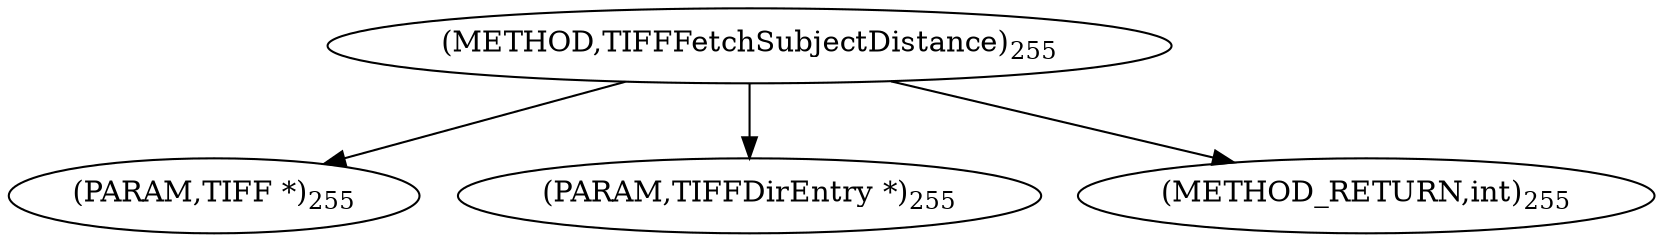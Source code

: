 digraph "TIFFFetchSubjectDistance" {  
"78267" [label = <(METHOD,TIFFFetchSubjectDistance)<SUB>255</SUB>> ]
"78268" [label = <(PARAM,TIFF *)<SUB>255</SUB>> ]
"78269" [label = <(PARAM,TIFFDirEntry *)<SUB>255</SUB>> ]
"78270" [label = <(METHOD_RETURN,int)<SUB>255</SUB>> ]
  "78267" -> "78268" 
  "78267" -> "78269" 
  "78267" -> "78270" 
}
